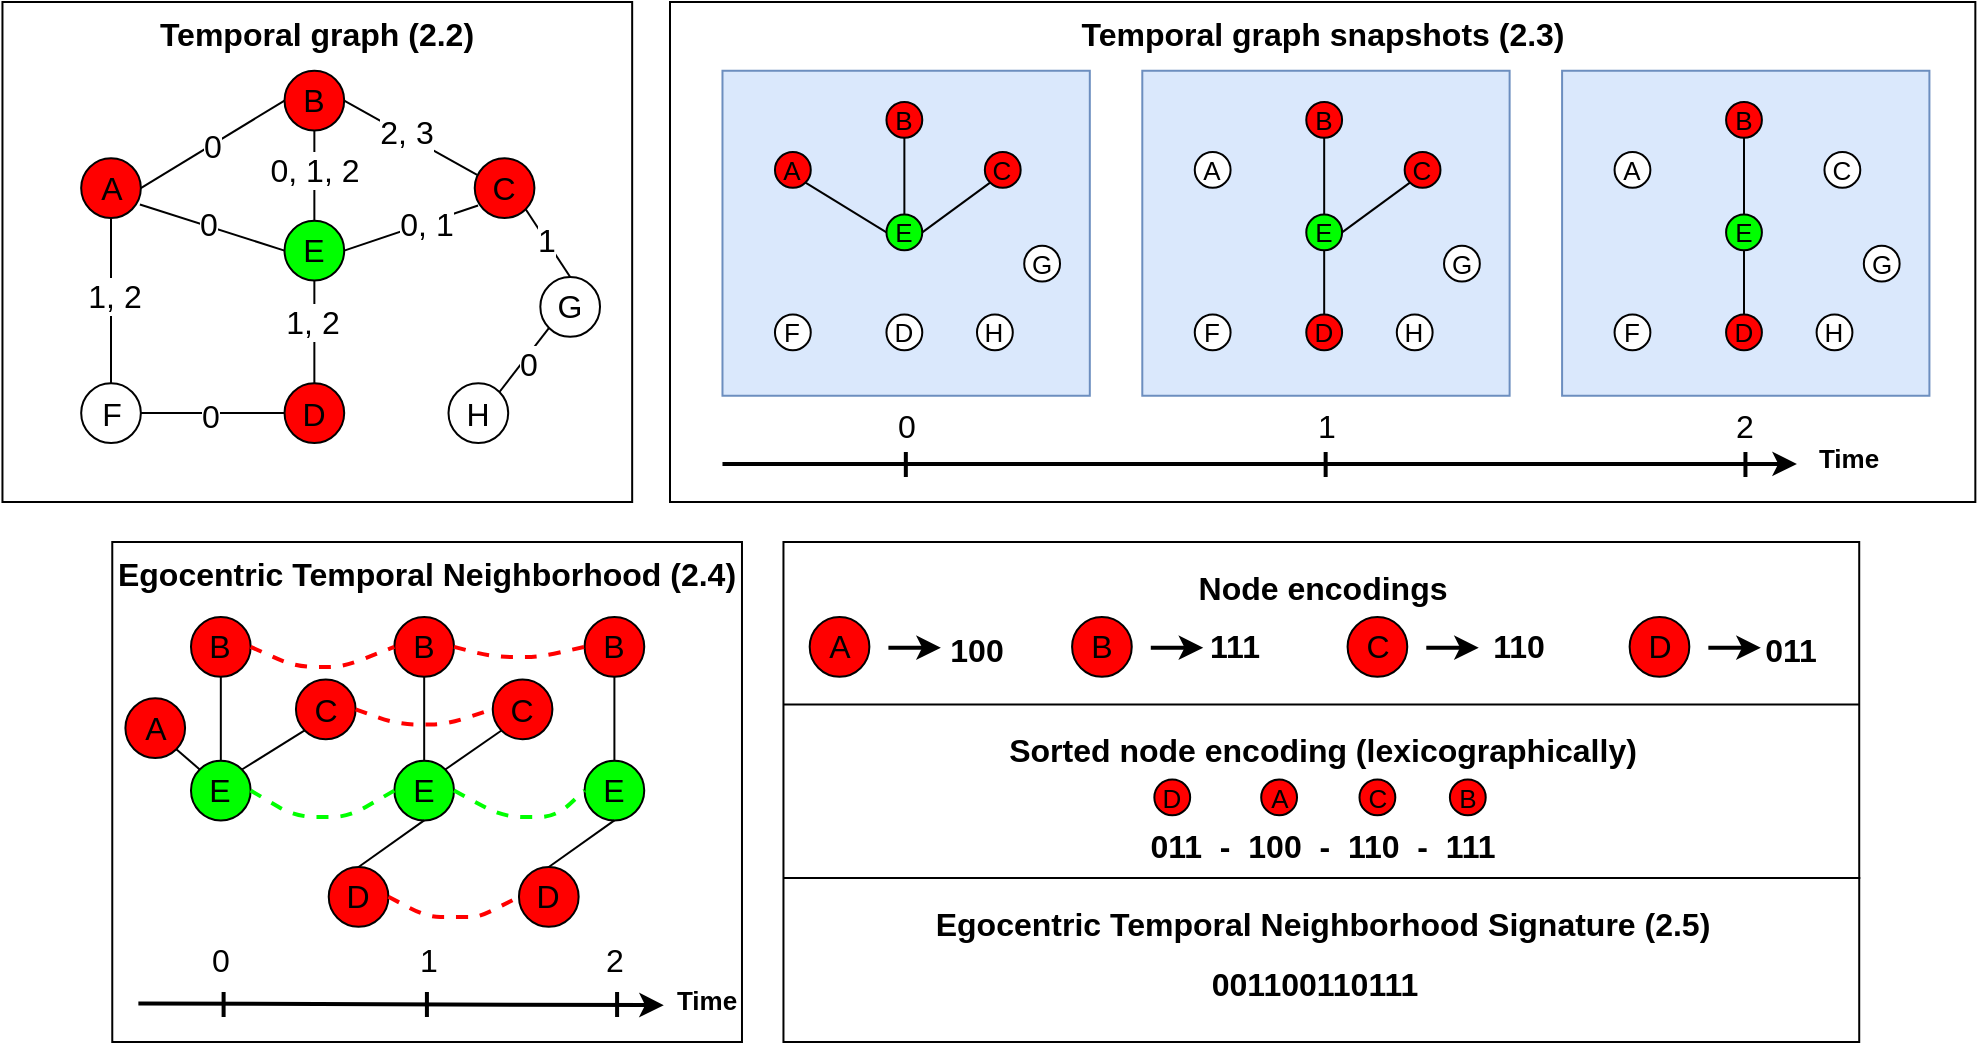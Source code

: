 <mxfile version="26.2.5">
  <diagram name="Seite-1" id="oEGDo0tmPSHdqjAtFq5t">
    <mxGraphModel dx="2253" dy="772" grid="1" gridSize="10" guides="1" tooltips="1" connect="1" arrows="1" fold="1" page="1" pageScale="1" pageWidth="827" pageHeight="1169" math="0" shadow="0">
      <root>
        <mxCell id="0" />
        <mxCell id="1" parent="0" />
        <mxCell id="JNNgizCDDAsmNPhYfwY6-1" value="&lt;font style=&quot;font-size: 16px;&quot;&gt;Temporal graph (2.2)&lt;/font&gt;" style="rounded=0;whiteSpace=wrap;html=1;fontStyle=1;align=center;verticalAlign=top;fontSize=13;" vertex="1" parent="1">
          <mxGeometry x="-803.77" y="20" width="314.855" height="250" as="geometry" />
        </mxCell>
        <mxCell id="JNNgizCDDAsmNPhYfwY6-3" value="&lt;font style=&quot;font-size: 16px;&quot;&gt;A&lt;/font&gt;" style="ellipse;whiteSpace=wrap;html=1;aspect=fixed;fillColor=#FF0000;fontSize=13;" vertex="1" parent="1">
          <mxGeometry x="-764.413" y="98.125" width="29.843" height="29.843" as="geometry" />
        </mxCell>
        <mxCell id="JNNgizCDDAsmNPhYfwY6-11" value="&lt;font style=&quot;font-size: 16px;&quot;&gt;B&lt;/font&gt;" style="ellipse;whiteSpace=wrap;html=1;aspect=fixed;fillColor=light-dark(#ff0000, #ededed);fontSize=13;" vertex="1" parent="1">
          <mxGeometry x="-662.741" y="54.375" width="29.843" height="29.843" as="geometry" />
        </mxCell>
        <mxCell id="JNNgizCDDAsmNPhYfwY6-12" value="&lt;font style=&quot;font-size: 16px;&quot;&gt;C&lt;/font&gt;" style="ellipse;whiteSpace=wrap;html=1;aspect=fixed;fillColor=light-dark(#ff0000, #ededed);fontSize=13;" vertex="1" parent="1">
          <mxGeometry x="-567.629" y="98.125" width="29.843" height="29.843" as="geometry" />
        </mxCell>
        <mxCell id="JNNgizCDDAsmNPhYfwY6-13" value="&lt;font style=&quot;font-size: 16px;&quot;&gt;E&lt;/font&gt;" style="ellipse;whiteSpace=wrap;html=1;aspect=fixed;fillColor=light-dark(#00ff00, #ededed);strokeColor=#000000;gradientColor=none;fontSize=13;" vertex="1" parent="1">
          <mxGeometry x="-662.741" y="129.375" width="29.843" height="29.843" as="geometry" />
        </mxCell>
        <mxCell id="JNNgizCDDAsmNPhYfwY6-14" value="&lt;font style=&quot;font-size: 16px;&quot;&gt;D&lt;/font&gt;" style="ellipse;whiteSpace=wrap;html=1;aspect=fixed;fillColor=light-dark(#ff0000, #ededed);fontSize=13;" vertex="1" parent="1">
          <mxGeometry x="-662.741" y="210.625" width="29.843" height="29.843" as="geometry" />
        </mxCell>
        <mxCell id="JNNgizCDDAsmNPhYfwY6-16" value="&lt;font style=&quot;font-size: 16px;&quot;&gt;F&lt;/font&gt;" style="ellipse;whiteSpace=wrap;html=1;aspect=fixed;fontSize=13;" vertex="1" parent="1">
          <mxGeometry x="-764.413" y="210.625" width="29.843" height="29.843" as="geometry" />
        </mxCell>
        <mxCell id="JNNgizCDDAsmNPhYfwY6-17" value="&lt;font style=&quot;font-size: 16px;&quot;&gt;H&lt;/font&gt;" style="ellipse;whiteSpace=wrap;html=1;aspect=fixed;fontSize=13;" vertex="1" parent="1">
          <mxGeometry x="-580.747" y="210.625" width="29.843" height="29.843" as="geometry" />
        </mxCell>
        <mxCell id="JNNgizCDDAsmNPhYfwY6-18" value="&lt;font style=&quot;font-size: 16px;&quot;&gt;G&lt;/font&gt;" style="ellipse;whiteSpace=wrap;html=1;aspect=fixed;fontSize=13;" vertex="1" parent="1">
          <mxGeometry x="-534.831" y="157.5" width="29.843" height="29.843" as="geometry" />
        </mxCell>
        <mxCell id="JNNgizCDDAsmNPhYfwY6-19" value="" style="endArrow=none;html=1;rounded=0;entryX=0.5;entryY=1;entryDx=0;entryDy=0;fontSize=13;" edge="1" parent="1" source="JNNgizCDDAsmNPhYfwY6-13" target="JNNgizCDDAsmNPhYfwY6-11">
          <mxGeometry width="50" height="50" relative="1" as="geometry">
            <mxPoint x="-279.011" y="657.5" as="sourcePoint" />
            <mxPoint x="-213.416" y="595" as="targetPoint" />
          </mxGeometry>
        </mxCell>
        <mxCell id="JNNgizCDDAsmNPhYfwY6-33" value="&lt;font style=&quot;font-size: 16px;&quot;&gt;0, 1, 2&lt;/font&gt;" style="edgeLabel;html=1;align=center;verticalAlign=middle;resizable=0;points=[];fontSize=13;" vertex="1" connectable="0" parent="JNNgizCDDAsmNPhYfwY6-19">
          <mxGeometry x="0.139" relative="1" as="geometry">
            <mxPoint as="offset" />
          </mxGeometry>
        </mxCell>
        <mxCell id="JNNgizCDDAsmNPhYfwY6-21" value="" style="endArrow=none;html=1;rounded=0;entryX=1;entryY=0.5;entryDx=0;entryDy=0;exitX=0;exitY=0.5;exitDx=0;exitDy=0;fontSize=13;" edge="1" parent="1" source="JNNgizCDDAsmNPhYfwY6-11" target="JNNgizCDDAsmNPhYfwY6-3">
          <mxGeometry width="50" height="50" relative="1" as="geometry">
            <mxPoint x="-606.985" y="307.5" as="sourcePoint" />
            <mxPoint x="-541.391" y="245" as="targetPoint" />
          </mxGeometry>
        </mxCell>
        <mxCell id="JNNgizCDDAsmNPhYfwY6-31" value="&lt;font style=&quot;font-size: 16px;&quot;&gt;0&lt;/font&gt;" style="edgeLabel;html=1;align=center;verticalAlign=middle;resizable=0;points=[];fontSize=13;" vertex="1" connectable="0" parent="JNNgizCDDAsmNPhYfwY6-21">
          <mxGeometry x="0.012" relative="1" as="geometry">
            <mxPoint as="offset" />
          </mxGeometry>
        </mxCell>
        <mxCell id="JNNgizCDDAsmNPhYfwY6-22" value="" style="endArrow=none;html=1;rounded=0;entryX=0.5;entryY=0;entryDx=0;entryDy=0;exitX=0.5;exitY=1;exitDx=0;exitDy=0;fontSize=13;" edge="1" parent="1" source="JNNgizCDDAsmNPhYfwY6-13" target="JNNgizCDDAsmNPhYfwY6-14">
          <mxGeometry width="50" height="50" relative="1" as="geometry">
            <mxPoint x="-620.104" y="155" as="sourcePoint" />
            <mxPoint x="-620.104" y="145" as="targetPoint" />
          </mxGeometry>
        </mxCell>
        <mxCell id="JNNgizCDDAsmNPhYfwY6-39" value="&lt;font style=&quot;font-size: 16px;&quot;&gt;1, 2&lt;/font&gt;" style="edgeLabel;html=1;align=center;verticalAlign=middle;resizable=0;points=[];fontSize=13;" vertex="1" connectable="0" parent="JNNgizCDDAsmNPhYfwY6-22">
          <mxGeometry x="-0.207" y="-1" relative="1" as="geometry">
            <mxPoint as="offset" />
          </mxGeometry>
        </mxCell>
        <mxCell id="JNNgizCDDAsmNPhYfwY6-23" value="" style="endArrow=none;html=1;rounded=0;exitX=0.5;exitY=0;exitDx=0;exitDy=0;entryX=0.5;entryY=1;entryDx=0;entryDy=0;fontSize=13;" edge="1" parent="1" source="JNNgizCDDAsmNPhYfwY6-16" target="JNNgizCDDAsmNPhYfwY6-3">
          <mxGeometry width="50" height="50" relative="1" as="geometry">
            <mxPoint x="-748.277" y="167.5" as="sourcePoint" />
            <mxPoint x="-751.294" y="132.5" as="targetPoint" />
          </mxGeometry>
        </mxCell>
        <mxCell id="JNNgizCDDAsmNPhYfwY6-37" value="&lt;font style=&quot;font-size: 16px;&quot;&gt;1, 2&lt;/font&gt;" style="edgeLabel;html=1;align=center;verticalAlign=middle;resizable=0;points=[];fontSize=13;" vertex="1" connectable="0" parent="JNNgizCDDAsmNPhYfwY6-23">
          <mxGeometry x="0.054" y="-1" relative="1" as="geometry">
            <mxPoint as="offset" />
          </mxGeometry>
        </mxCell>
        <mxCell id="JNNgizCDDAsmNPhYfwY6-24" value="" style="endArrow=none;html=1;rounded=0;entryX=0;entryY=0.5;entryDx=0;entryDy=0;exitX=1;exitY=0.5;exitDx=0;exitDy=0;fontSize=13;" edge="1" parent="1" source="JNNgizCDDAsmNPhYfwY6-16" target="JNNgizCDDAsmNPhYfwY6-14">
          <mxGeometry width="50" height="50" relative="1" as="geometry">
            <mxPoint x="-698.818" y="217.5" as="sourcePoint" />
            <mxPoint x="-698.818" y="176.25" as="targetPoint" />
          </mxGeometry>
        </mxCell>
        <mxCell id="JNNgizCDDAsmNPhYfwY6-35" value="&lt;font style=&quot;font-size: 16px;&quot;&gt;0&lt;/font&gt;" style="edgeLabel;html=1;align=center;verticalAlign=middle;resizable=0;points=[];fontSize=13;" vertex="1" connectable="0" parent="JNNgizCDDAsmNPhYfwY6-24">
          <mxGeometry x="-0.04" y="-1" relative="1" as="geometry">
            <mxPoint as="offset" />
          </mxGeometry>
        </mxCell>
        <mxCell id="JNNgizCDDAsmNPhYfwY6-25" value="" style="endArrow=none;html=1;rounded=0;entryX=0.984;entryY=0.776;entryDx=0;entryDy=0;entryPerimeter=0;exitX=0;exitY=0.5;exitDx=0;exitDy=0;fontSize=13;" edge="1" parent="1" source="JNNgizCDDAsmNPhYfwY6-13" target="JNNgizCDDAsmNPhYfwY6-3">
          <mxGeometry width="50" height="50" relative="1" as="geometry">
            <mxPoint x="-711.937" y="176.25" as="sourcePoint" />
            <mxPoint x="-711.937" y="135" as="targetPoint" />
          </mxGeometry>
        </mxCell>
        <mxCell id="JNNgizCDDAsmNPhYfwY6-32" value="&lt;font style=&quot;font-size: 16px;&quot;&gt;0&lt;/font&gt;" style="edgeLabel;html=1;align=center;verticalAlign=middle;resizable=0;points=[];fontSize=13;" vertex="1" connectable="0" parent="JNNgizCDDAsmNPhYfwY6-25">
          <mxGeometry x="0.073" y="-1" relative="1" as="geometry">
            <mxPoint as="offset" />
          </mxGeometry>
        </mxCell>
        <mxCell id="JNNgizCDDAsmNPhYfwY6-26" value="" style="endArrow=none;html=1;rounded=0;entryX=1;entryY=0.5;entryDx=0;entryDy=0;exitX=0.04;exitY=0.28;exitDx=0;exitDy=0;exitPerimeter=0;fontSize=13;" edge="1" parent="1" source="JNNgizCDDAsmNPhYfwY6-12" target="JNNgizCDDAsmNPhYfwY6-11">
          <mxGeometry width="50" height="50" relative="1" as="geometry">
            <mxPoint x="-606.985" y="126.25" as="sourcePoint" />
            <mxPoint x="-606.985" y="85" as="targetPoint" />
          </mxGeometry>
        </mxCell>
        <mxCell id="JNNgizCDDAsmNPhYfwY6-38" value="&lt;font style=&quot;font-size: 16px;&quot;&gt;2, 3&lt;/font&gt;" style="edgeLabel;html=1;align=center;verticalAlign=middle;resizable=0;points=[];fontSize=13;" vertex="1" connectable="0" parent="JNNgizCDDAsmNPhYfwY6-26">
          <mxGeometry x="0.1" y="-1" relative="1" as="geometry">
            <mxPoint as="offset" />
          </mxGeometry>
        </mxCell>
        <mxCell id="JNNgizCDDAsmNPhYfwY6-27" value="" style="endArrow=none;html=1;rounded=0;entryX=0.056;entryY=0.792;entryDx=0;entryDy=0;entryPerimeter=0;exitX=1;exitY=0.5;exitDx=0;exitDy=0;fontSize=13;" edge="1" parent="1" source="JNNgizCDDAsmNPhYfwY6-13" target="JNNgizCDDAsmNPhYfwY6-12">
          <mxGeometry width="50" height="50" relative="1" as="geometry">
            <mxPoint x="-554.51" y="217.5" as="sourcePoint" />
            <mxPoint x="-554.51" y="176.25" as="targetPoint" />
          </mxGeometry>
        </mxCell>
        <mxCell id="JNNgizCDDAsmNPhYfwY6-34" value="&lt;div&gt;&lt;font style=&quot;font-size: 16px;&quot;&gt;0, 1&lt;/font&gt;&lt;/div&gt;" style="edgeLabel;html=1;align=center;verticalAlign=middle;resizable=0;points=[];fontSize=13;" vertex="1" connectable="0" parent="JNNgizCDDAsmNPhYfwY6-27">
          <mxGeometry x="0.22" relative="1" as="geometry">
            <mxPoint as="offset" />
          </mxGeometry>
        </mxCell>
        <mxCell id="JNNgizCDDAsmNPhYfwY6-28" value="" style="endArrow=none;html=1;rounded=0;exitX=0.5;exitY=0;exitDx=0;exitDy=0;entryX=1;entryY=1;entryDx=0;entryDy=0;fontSize=13;" edge="1" parent="1" source="JNNgizCDDAsmNPhYfwY6-18" target="JNNgizCDDAsmNPhYfwY6-12">
          <mxGeometry width="50" height="50" relative="1" as="geometry">
            <mxPoint x="-551.492" y="170.625" as="sourcePoint" />
            <mxPoint x="-534.831" y="121.25" as="targetPoint" />
          </mxGeometry>
        </mxCell>
        <mxCell id="JNNgizCDDAsmNPhYfwY6-40" value="&lt;font style=&quot;font-size: 16px;&quot;&gt;1&lt;/font&gt;" style="edgeLabel;html=1;align=center;verticalAlign=middle;resizable=0;points=[];fontSize=13;" vertex="1" connectable="0" parent="JNNgizCDDAsmNPhYfwY6-28">
          <mxGeometry x="0.121" relative="1" as="geometry">
            <mxPoint as="offset" />
          </mxGeometry>
        </mxCell>
        <mxCell id="JNNgizCDDAsmNPhYfwY6-30" value="" style="endArrow=none;html=1;rounded=0;entryX=0;entryY=1;entryDx=0;entryDy=0;exitX=1;exitY=0;exitDx=0;exitDy=0;fontSize=13;" edge="1" parent="1" source="JNNgizCDDAsmNPhYfwY6-17" target="JNNgizCDDAsmNPhYfwY6-18">
          <mxGeometry width="50" height="50" relative="1" as="geometry">
            <mxPoint x="-528.272" y="242.5" as="sourcePoint" />
            <mxPoint x="-528.272" y="201.25" as="targetPoint" />
          </mxGeometry>
        </mxCell>
        <mxCell id="JNNgizCDDAsmNPhYfwY6-36" value="&lt;font style=&quot;font-size: 16px;&quot;&gt;0&lt;/font&gt;" style="edgeLabel;html=1;align=center;verticalAlign=middle;resizable=0;points=[];fontSize=13;" vertex="1" connectable="0" parent="JNNgizCDDAsmNPhYfwY6-30">
          <mxGeometry x="-0.029" y="-2" relative="1" as="geometry">
            <mxPoint as="offset" />
          </mxGeometry>
        </mxCell>
        <mxCell id="JNNgizCDDAsmNPhYfwY6-130" value="&lt;font style=&quot;font-size: 16px;&quot;&gt;&lt;b&gt;Temporal graph snapshots (2.3)&lt;/b&gt;&lt;/font&gt;" style="rounded=0;whiteSpace=wrap;html=1;verticalAlign=top;fontSize=13;" vertex="1" parent="1">
          <mxGeometry x="-469.999" y="20" width="652.669" height="250" as="geometry" />
        </mxCell>
        <mxCell id="JNNgizCDDAsmNPhYfwY6-43" value="" style="rounded=0;whiteSpace=wrap;html=1;fontStyle=1;align=center;verticalAlign=top;fillColor=#dae8fc;strokeColor=#6c8ebf;fontSize=13;" vertex="1" parent="1">
          <mxGeometry x="-443.761" y="54.375" width="183.666" height="162.5" as="geometry" />
        </mxCell>
        <mxCell id="JNNgizCDDAsmNPhYfwY6-45" value="B" style="ellipse;whiteSpace=wrap;html=1;aspect=fixed;fillColor=light-dark(#ff0000, #ededed);fontSize=13;" vertex="1" parent="1">
          <mxGeometry x="-361.767" y="70" width="17.906" height="17.906" as="geometry" />
        </mxCell>
        <mxCell id="JNNgizCDDAsmNPhYfwY6-44" value="A" style="ellipse;whiteSpace=wrap;html=1;aspect=fixed;fillColor=#FF0000;fontSize=13;" vertex="1" parent="1">
          <mxGeometry x="-417.523" y="95.0" width="17.906" height="17.906" as="geometry" />
        </mxCell>
        <mxCell id="JNNgizCDDAsmNPhYfwY6-46" value="C" style="ellipse;whiteSpace=wrap;html=1;aspect=fixed;fillColor=light-dark(#ff0000, #ededed);fontSize=13;" vertex="1" parent="1">
          <mxGeometry x="-312.571" y="95.0" width="17.906" height="17.906" as="geometry" />
        </mxCell>
        <mxCell id="JNNgizCDDAsmNPhYfwY6-49" value="F" style="ellipse;whiteSpace=wrap;html=1;aspect=fixed;fontSize=13;" vertex="1" parent="1">
          <mxGeometry x="-417.523" y="176.25" width="17.906" height="17.906" as="geometry" />
        </mxCell>
        <mxCell id="JNNgizCDDAsmNPhYfwY6-133" value="&lt;div&gt;E&lt;/div&gt;" style="ellipse;whiteSpace=wrap;html=1;aspect=fixed;fillColor=light-dark(#00ff00, #ededed);fontSize=13;" vertex="1" parent="1">
          <mxGeometry x="-361.767" y="126.25" width="17.906" height="17.906" as="geometry" />
        </mxCell>
        <mxCell id="JNNgizCDDAsmNPhYfwY6-48" value="D" style="ellipse;whiteSpace=wrap;html=1;aspect=fixed;fillColor=light-dark(#ffffff, #ededed);fontSize=13;" vertex="1" parent="1">
          <mxGeometry x="-361.767" y="176.25" width="17.906" height="17.906" as="geometry" />
        </mxCell>
        <mxCell id="JNNgizCDDAsmNPhYfwY6-50" value="G" style="ellipse;whiteSpace=wrap;html=1;aspect=fixed;fontSize=13;" vertex="1" parent="1">
          <mxGeometry x="-292.893" y="141.875" width="17.906" height="17.906" as="geometry" />
        </mxCell>
        <mxCell id="JNNgizCDDAsmNPhYfwY6-51" value="H" style="ellipse;whiteSpace=wrap;html=1;aspect=fixed;fontSize=13;" vertex="1" parent="1">
          <mxGeometry x="-316.507" y="176.25" width="17.906" height="17.906" as="geometry" />
        </mxCell>
        <mxCell id="JNNgizCDDAsmNPhYfwY6-139" value="" style="endArrow=none;html=1;rounded=0;entryX=0.5;entryY=1;entryDx=0;entryDy=0;exitX=0.5;exitY=0;exitDx=0;exitDy=0;fontSize=13;" edge="1" parent="1" source="JNNgizCDDAsmNPhYfwY6-133" target="JNNgizCDDAsmNPhYfwY6-45">
          <mxGeometry width="50" height="50" relative="1" as="geometry">
            <mxPoint x="-496.237" y="154.375" as="sourcePoint" />
            <mxPoint x="-430.642" y="91.875" as="targetPoint" />
          </mxGeometry>
        </mxCell>
        <mxCell id="JNNgizCDDAsmNPhYfwY6-141" value="" style="endArrow=none;html=1;rounded=0;entryX=1;entryY=1;entryDx=0;entryDy=0;exitX=0;exitY=0.5;exitDx=0;exitDy=0;fontSize=13;" edge="1" parent="1" source="JNNgizCDDAsmNPhYfwY6-133" target="JNNgizCDDAsmNPhYfwY6-44">
          <mxGeometry width="50" height="50" relative="1" as="geometry">
            <mxPoint x="-496.237" y="154.375" as="sourcePoint" />
            <mxPoint x="-430.642" y="91.875" as="targetPoint" />
          </mxGeometry>
        </mxCell>
        <mxCell id="JNNgizCDDAsmNPhYfwY6-144" value="" style="endArrow=none;html=1;rounded=0;entryX=0;entryY=1;entryDx=0;entryDy=0;exitX=1;exitY=0.5;exitDx=0;exitDy=0;fontSize=13;" edge="1" parent="1" source="JNNgizCDDAsmNPhYfwY6-133" target="JNNgizCDDAsmNPhYfwY6-46">
          <mxGeometry width="50" height="50" relative="1" as="geometry">
            <mxPoint x="-404.404" y="166.875" as="sourcePoint" />
            <mxPoint x="-338.809" y="104.375" as="targetPoint" />
          </mxGeometry>
        </mxCell>
        <mxCell id="JNNgizCDDAsmNPhYfwY6-187" value="" style="rounded=0;whiteSpace=wrap;html=1;fontStyle=1;align=center;verticalAlign=top;fillColor=#dae8fc;strokeColor=#6c8ebf;fontSize=13;" vertex="1" parent="1">
          <mxGeometry x="-233.857" y="54.375" width="183.666" height="162.5" as="geometry" />
        </mxCell>
        <mxCell id="JNNgizCDDAsmNPhYfwY6-188" value="B" style="ellipse;whiteSpace=wrap;html=1;aspect=fixed;fillColor=light-dark(#ff0000, #ededed);fontSize=13;" vertex="1" parent="1">
          <mxGeometry x="-151.864" y="70" width="17.906" height="17.906" as="geometry" />
        </mxCell>
        <mxCell id="JNNgizCDDAsmNPhYfwY6-189" value="A" style="ellipse;whiteSpace=wrap;html=1;aspect=fixed;fillColor=#FFFFFF;fontSize=13;" vertex="1" parent="1">
          <mxGeometry x="-207.619" y="95.0" width="17.906" height="17.906" as="geometry" />
        </mxCell>
        <mxCell id="JNNgizCDDAsmNPhYfwY6-190" value="C" style="ellipse;whiteSpace=wrap;html=1;aspect=fixed;fillColor=light-dark(#ff0000, #ededed);fontSize=13;" vertex="1" parent="1">
          <mxGeometry x="-102.668" y="95.0" width="17.906" height="17.906" as="geometry" />
        </mxCell>
        <mxCell id="JNNgizCDDAsmNPhYfwY6-191" value="F" style="ellipse;whiteSpace=wrap;html=1;aspect=fixed;fontSize=13;" vertex="1" parent="1">
          <mxGeometry x="-207.619" y="176.25" width="17.906" height="17.906" as="geometry" />
        </mxCell>
        <mxCell id="JNNgizCDDAsmNPhYfwY6-192" value="&lt;div&gt;E&lt;/div&gt;" style="ellipse;whiteSpace=wrap;html=1;aspect=fixed;fillColor=light-dark(#00ff00, #ededed);fontSize=13;" vertex="1" parent="1">
          <mxGeometry x="-151.864" y="126.25" width="17.906" height="17.906" as="geometry" />
        </mxCell>
        <mxCell id="JNNgizCDDAsmNPhYfwY6-193" value="D" style="ellipse;whiteSpace=wrap;html=1;aspect=fixed;fillColor=light-dark(#ff0000, #ededed);fontSize=13;" vertex="1" parent="1">
          <mxGeometry x="-151.864" y="176.25" width="17.906" height="17.906" as="geometry" />
        </mxCell>
        <mxCell id="JNNgizCDDAsmNPhYfwY6-194" value="G" style="ellipse;whiteSpace=wrap;html=1;aspect=fixed;fontSize=13;" vertex="1" parent="1">
          <mxGeometry x="-82.989" y="141.875" width="17.906" height="17.906" as="geometry" />
        </mxCell>
        <mxCell id="JNNgizCDDAsmNPhYfwY6-195" value="H" style="ellipse;whiteSpace=wrap;html=1;aspect=fixed;fontSize=13;" vertex="1" parent="1">
          <mxGeometry x="-106.603" y="176.25" width="17.906" height="17.906" as="geometry" />
        </mxCell>
        <mxCell id="JNNgizCDDAsmNPhYfwY6-196" value="" style="endArrow=none;html=1;rounded=0;entryX=0.5;entryY=1;entryDx=0;entryDy=0;exitX=0.5;exitY=0;exitDx=0;exitDy=0;fontSize=13;" edge="1" parent="1" source="JNNgizCDDAsmNPhYfwY6-192" target="JNNgizCDDAsmNPhYfwY6-188">
          <mxGeometry width="50" height="50" relative="1" as="geometry">
            <mxPoint x="-286.333" y="154.375" as="sourcePoint" />
            <mxPoint x="-220.738" y="91.875" as="targetPoint" />
          </mxGeometry>
        </mxCell>
        <mxCell id="JNNgizCDDAsmNPhYfwY6-197" value="" style="endArrow=none;html=1;rounded=0;entryX=0.5;entryY=0;entryDx=0;entryDy=0;exitX=0.5;exitY=1;exitDx=0;exitDy=0;fontSize=13;" edge="1" parent="1" source="JNNgizCDDAsmNPhYfwY6-192" target="JNNgizCDDAsmNPhYfwY6-193">
          <mxGeometry width="50" height="50" relative="1" as="geometry">
            <mxPoint x="-286.333" y="154.375" as="sourcePoint" />
            <mxPoint x="-220.738" y="91.875" as="targetPoint" />
          </mxGeometry>
        </mxCell>
        <mxCell id="JNNgizCDDAsmNPhYfwY6-201" value="" style="endArrow=none;html=1;rounded=0;entryX=0;entryY=1;entryDx=0;entryDy=0;exitX=1;exitY=0.5;exitDx=0;exitDy=0;fontSize=13;" edge="1" parent="1" source="JNNgizCDDAsmNPhYfwY6-192" target="JNNgizCDDAsmNPhYfwY6-190">
          <mxGeometry width="50" height="50" relative="1" as="geometry">
            <mxPoint x="-194.5" y="166.875" as="sourcePoint" />
            <mxPoint x="-128.906" y="104.375" as="targetPoint" />
          </mxGeometry>
        </mxCell>
        <mxCell id="JNNgizCDDAsmNPhYfwY6-206" value="" style="rounded=0;whiteSpace=wrap;html=1;fontStyle=1;align=center;verticalAlign=top;fillColor=#dae8fc;strokeColor=#6c8ebf;fontSize=13;" vertex="1" parent="1">
          <mxGeometry x="-23.954" y="54.375" width="183.666" height="162.5" as="geometry" />
        </mxCell>
        <mxCell id="JNNgizCDDAsmNPhYfwY6-207" value="B" style="ellipse;whiteSpace=wrap;html=1;aspect=fixed;fillColor=light-dark(#ff0000, #ededed);fontSize=13;" vertex="1" parent="1">
          <mxGeometry x="58.04" y="70" width="17.906" height="17.906" as="geometry" />
        </mxCell>
        <mxCell id="JNNgizCDDAsmNPhYfwY6-208" value="A" style="ellipse;whiteSpace=wrap;html=1;aspect=fixed;fillColor=light-dark(#ffffff, #ff9090);fontSize=13;" vertex="1" parent="1">
          <mxGeometry x="2.284" y="95.0" width="17.906" height="17.906" as="geometry" />
        </mxCell>
        <mxCell id="JNNgizCDDAsmNPhYfwY6-209" value="C" style="ellipse;whiteSpace=wrap;html=1;aspect=fixed;fillColor=light-dark(#ffffff, #ededed);fontSize=13;" vertex="1" parent="1">
          <mxGeometry x="107.236" y="95.0" width="17.906" height="17.906" as="geometry" />
        </mxCell>
        <mxCell id="JNNgizCDDAsmNPhYfwY6-210" value="F" style="ellipse;whiteSpace=wrap;html=1;aspect=fixed;fontSize=13;" vertex="1" parent="1">
          <mxGeometry x="2.284" y="176.25" width="17.906" height="17.906" as="geometry" />
        </mxCell>
        <mxCell id="JNNgizCDDAsmNPhYfwY6-211" value="&lt;div&gt;E&lt;/div&gt;" style="ellipse;whiteSpace=wrap;html=1;aspect=fixed;fillColor=light-dark(#00ff00, #ededed);fontSize=13;" vertex="1" parent="1">
          <mxGeometry x="58.04" y="126.25" width="17.906" height="17.906" as="geometry" />
        </mxCell>
        <mxCell id="JNNgizCDDAsmNPhYfwY6-212" value="D" style="ellipse;whiteSpace=wrap;html=1;aspect=fixed;fillColor=light-dark(#ff0000, #ededed);fontSize=13;" vertex="1" parent="1">
          <mxGeometry x="58.04" y="176.25" width="17.906" height="17.906" as="geometry" />
        </mxCell>
        <mxCell id="JNNgizCDDAsmNPhYfwY6-213" value="G" style="ellipse;whiteSpace=wrap;html=1;aspect=fixed;fontSize=13;" vertex="1" parent="1">
          <mxGeometry x="126.914" y="141.875" width="17.906" height="17.906" as="geometry" />
        </mxCell>
        <mxCell id="JNNgizCDDAsmNPhYfwY6-214" value="H" style="ellipse;whiteSpace=wrap;html=1;aspect=fixed;fontSize=13;" vertex="1" parent="1">
          <mxGeometry x="103.3" y="176.25" width="17.906" height="17.906" as="geometry" />
        </mxCell>
        <mxCell id="JNNgizCDDAsmNPhYfwY6-215" value="" style="endArrow=none;html=1;rounded=0;entryX=0.5;entryY=1;entryDx=0;entryDy=0;exitX=0.5;exitY=0;exitDx=0;exitDy=0;fontSize=13;" edge="1" parent="1" source="JNNgizCDDAsmNPhYfwY6-211" target="JNNgizCDDAsmNPhYfwY6-207">
          <mxGeometry width="50" height="50" relative="1" as="geometry">
            <mxPoint x="-76.43" y="154.375" as="sourcePoint" />
            <mxPoint x="-10.835" y="91.875" as="targetPoint" />
          </mxGeometry>
        </mxCell>
        <mxCell id="JNNgizCDDAsmNPhYfwY6-216" value="" style="endArrow=none;html=1;rounded=0;entryX=0.5;entryY=0;entryDx=0;entryDy=0;exitX=0.5;exitY=1;exitDx=0;exitDy=0;fontSize=13;" edge="1" parent="1" source="JNNgizCDDAsmNPhYfwY6-211" target="JNNgizCDDAsmNPhYfwY6-212">
          <mxGeometry width="50" height="50" relative="1" as="geometry">
            <mxPoint x="-76.43" y="154.375" as="sourcePoint" />
            <mxPoint x="-10.835" y="91.875" as="targetPoint" />
          </mxGeometry>
        </mxCell>
        <mxCell id="JNNgizCDDAsmNPhYfwY6-225" value="" style="endArrow=classic;html=1;rounded=0;fontColor=light-dark(#808080,#EDEDED);entryX=-0.01;entryY=0.433;entryDx=0;entryDy=0;entryPerimeter=0;strokeWidth=2;fontSize=13;" edge="1" parent="1">
          <mxGeometry width="50" height="50" relative="1" as="geometry">
            <mxPoint x="-443.761" y="250.963" as="sourcePoint" />
            <mxPoint x="93.461" y="250.95" as="targetPoint" />
          </mxGeometry>
        </mxCell>
        <mxCell id="JNNgizCDDAsmNPhYfwY6-227" value="&lt;b&gt;Time&lt;/b&gt;" style="text;html=1;align=center;verticalAlign=middle;resizable=0;points=[];autosize=1;strokeColor=none;fillColor=none;fontSize=13;" vertex="1" parent="1">
          <mxGeometry x="94.117" y="232.5" width="50" height="30" as="geometry" />
        </mxCell>
        <mxCell id="JNNgizCDDAsmNPhYfwY6-229" value="&lt;font style=&quot;font-size: 16px;&quot;&gt;Egocentric Temporal Neighborhood (2.4)&lt;/font&gt;" style="rounded=0;whiteSpace=wrap;html=1;fontStyle=1;align=center;verticalAlign=top;fontSize=13;" vertex="1" parent="1">
          <mxGeometry x="-748.863" y="290.0" width="314.855" height="250" as="geometry" />
        </mxCell>
        <mxCell id="JNNgizCDDAsmNPhYfwY6-230" value="E" style="ellipse;whiteSpace=wrap;html=1;aspect=fixed;fillColor=light-dark(#00ff00, #ededed);strokeColor=#000000;gradientColor=none;fontSize=16;" vertex="1" parent="1">
          <mxGeometry x="-709.506" y="399.375" width="29.843" height="29.843" as="geometry" />
        </mxCell>
        <mxCell id="JNNgizCDDAsmNPhYfwY6-231" value="E" style="ellipse;whiteSpace=wrap;html=1;aspect=fixed;fillColor=light-dark(#00ff00, #ededed);strokeColor=#000000;gradientColor=none;fontSize=16;" vertex="1" parent="1">
          <mxGeometry x="-607.834" y="399.375" width="29.843" height="29.843" as="geometry" />
        </mxCell>
        <mxCell id="JNNgizCDDAsmNPhYfwY6-232" value="E" style="ellipse;whiteSpace=wrap;html=1;aspect=fixed;fillColor=light-dark(#00ff00, #ededed);strokeColor=#000000;gradientColor=none;fontSize=16;" vertex="1" parent="1">
          <mxGeometry x="-512.722" y="399.375" width="29.843" height="29.843" as="geometry" />
        </mxCell>
        <mxCell id="JNNgizCDDAsmNPhYfwY6-233" value="" style="endArrow=classic;html=1;rounded=0;entryX=0.024;entryY=0.509;entryDx=0;entryDy=0;entryPerimeter=0;strokeWidth=2;fontSize=13;" edge="1" parent="1">
          <mxGeometry width="50" height="50" relative="1" as="geometry">
            <mxPoint x="-735.81" y="520.725" as="sourcePoint" />
            <mxPoint x="-473.102" y="521.588" as="targetPoint" />
          </mxGeometry>
        </mxCell>
        <mxCell id="JNNgizCDDAsmNPhYfwY6-238" value="" style="endArrow=none;dashed=1;html=1;rounded=1;exitX=1;exitY=0.5;exitDx=0;exitDy=0;entryX=0;entryY=0.5;entryDx=0;entryDy=0;fontColor=light-dark(#00FF00,#EDEDED);fillColor=#d5e8d4;strokeColor=#00FF00;strokeWidth=2;curved=0;targetPerimeterSpacing=0;jumpStyle=none;shadow=0;flowAnimation=0;fontSize=13;" edge="1" parent="1" source="JNNgizCDDAsmNPhYfwY6-230" target="JNNgizCDDAsmNPhYfwY6-231">
          <mxGeometry width="50" height="50" relative="1" as="geometry">
            <mxPoint x="-578.317" y="240" as="sourcePoint" />
            <mxPoint x="-512.722" y="177.5" as="targetPoint" />
            <Array as="points">
              <mxPoint x="-657.03" y="427.5" />
              <mxPoint x="-630.793" y="427.5" />
            </Array>
          </mxGeometry>
        </mxCell>
        <mxCell id="JNNgizCDDAsmNPhYfwY6-243" value="" style="endArrow=none;dashed=1;html=1;rounded=1;exitX=1;exitY=0.5;exitDx=0;exitDy=0;entryX=0;entryY=0.5;entryDx=0;entryDy=0;fontColor=light-dark(#00FF00,#EDEDED);fillColor=#d5e8d4;strokeColor=#00FF00;strokeWidth=2;curved=0;fontSize=13;" edge="1" parent="1" source="JNNgizCDDAsmNPhYfwY6-231" target="JNNgizCDDAsmNPhYfwY6-232">
          <mxGeometry width="50" height="50" relative="1" as="geometry">
            <mxPoint x="-575.037" y="418.125" as="sourcePoint" />
            <mxPoint x="-505.506" y="418.125" as="targetPoint" />
            <Array as="points">
              <mxPoint x="-553.391" y="427.5" />
              <mxPoint x="-527.153" y="427.5" />
            </Array>
          </mxGeometry>
        </mxCell>
        <mxCell id="JNNgizCDDAsmNPhYfwY6-244" value="B" style="ellipse;whiteSpace=wrap;html=1;aspect=fixed;fillColor=light-dark(#ff0000, #ededed);fontSize=16;" vertex="1" parent="1">
          <mxGeometry x="-709.506" y="327.5" width="29.843" height="29.843" as="geometry" />
        </mxCell>
        <mxCell id="JNNgizCDDAsmNPhYfwY6-245" value="B" style="ellipse;whiteSpace=wrap;html=1;aspect=fixed;fillColor=light-dark(#ff0000, #ededed);fontSize=16;" vertex="1" parent="1">
          <mxGeometry x="-512.722" y="327.5" width="29.843" height="29.843" as="geometry" />
        </mxCell>
        <mxCell id="JNNgizCDDAsmNPhYfwY6-246" value="D" style="ellipse;whiteSpace=wrap;html=1;aspect=fixed;fillColor=light-dark(#ff0000, #ededed);fontSize=16;" vertex="1" parent="1">
          <mxGeometry x="-640.632" y="452.5" width="29.843" height="29.843" as="geometry" />
        </mxCell>
        <mxCell id="JNNgizCDDAsmNPhYfwY6-248" value="D" style="ellipse;whiteSpace=wrap;html=1;aspect=fixed;fillColor=light-dark(#ff0000, #ededed);fontSize=16;" vertex="1" parent="1">
          <mxGeometry x="-545.519" y="452.5" width="29.843" height="29.843" as="geometry" />
        </mxCell>
        <mxCell id="JNNgizCDDAsmNPhYfwY6-249" value="C" style="ellipse;whiteSpace=wrap;html=1;aspect=fixed;fillColor=light-dark(#ff0000, #ededed);fontSize=16;" vertex="1" parent="1">
          <mxGeometry x="-657.03" y="358.75" width="29.843" height="29.843" as="geometry" />
        </mxCell>
        <mxCell id="JNNgizCDDAsmNPhYfwY6-250" value="C" style="ellipse;whiteSpace=wrap;html=1;aspect=fixed;fillColor=light-dark(#ff0000, #ededed);fontSize=16;" vertex="1" parent="1">
          <mxGeometry x="-558.638" y="358.75" width="29.843" height="29.843" as="geometry" />
        </mxCell>
        <mxCell id="JNNgizCDDAsmNPhYfwY6-251" value="A" style="ellipse;whiteSpace=wrap;html=1;aspect=fixed;fillColor=#FF0000;fontSize=16;" vertex="1" parent="1">
          <mxGeometry x="-742.304" y="368.125" width="29.843" height="29.843" as="geometry" />
        </mxCell>
        <mxCell id="JNNgizCDDAsmNPhYfwY6-252" value="" style="endArrow=none;html=1;rounded=0;entryX=0.5;entryY=1;entryDx=0;entryDy=0;exitX=0.5;exitY=0;exitDx=0;exitDy=0;fontSize=13;" edge="1" parent="1" source="JNNgizCDDAsmNPhYfwY6-230" target="JNNgizCDDAsmNPhYfwY6-244">
          <mxGeometry width="50" height="50" relative="1" as="geometry">
            <mxPoint x="-696.387" y="477.5" as="sourcePoint" />
            <mxPoint x="-630.793" y="415" as="targetPoint" />
          </mxGeometry>
        </mxCell>
        <mxCell id="JNNgizCDDAsmNPhYfwY6-253" value="" style="endArrow=none;html=1;rounded=0;entryX=0;entryY=1;entryDx=0;entryDy=0;exitX=1;exitY=0;exitDx=0;exitDy=0;fontSize=13;" edge="1" parent="1" source="JNNgizCDDAsmNPhYfwY6-230" target="JNNgizCDDAsmNPhYfwY6-249">
          <mxGeometry width="50" height="50" relative="1" as="geometry">
            <mxPoint x="-679.333" y="412.5" as="sourcePoint" />
            <mxPoint x="-679.333" y="371.25" as="targetPoint" />
          </mxGeometry>
        </mxCell>
        <mxCell id="JNNgizCDDAsmNPhYfwY6-254" value="" style="endArrow=none;html=1;rounded=0;entryX=1;entryY=1;entryDx=0;entryDy=0;exitX=0;exitY=0;exitDx=0;exitDy=0;fontSize=13;" edge="1" parent="1" source="JNNgizCDDAsmNPhYfwY6-230" target="JNNgizCDDAsmNPhYfwY6-251">
          <mxGeometry width="50" height="50" relative="1" as="geometry">
            <mxPoint x="-666.214" y="425" as="sourcePoint" />
            <mxPoint x="-666.214" y="383.75" as="targetPoint" />
          </mxGeometry>
        </mxCell>
        <mxCell id="JNNgizCDDAsmNPhYfwY6-255" value="" style="endArrow=none;html=1;rounded=0;entryX=0.5;entryY=1;entryDx=0;entryDy=0;exitX=0.5;exitY=0;exitDx=0;exitDy=0;fontSize=13;" edge="1" parent="1" source="JNNgizCDDAsmNPhYfwY6-246" target="JNNgizCDDAsmNPhYfwY6-231">
          <mxGeometry width="50" height="50" relative="1" as="geometry">
            <mxPoint x="-653.095" y="437.5" as="sourcePoint" />
            <mxPoint x="-653.095" y="396.25" as="targetPoint" />
          </mxGeometry>
        </mxCell>
        <mxCell id="JNNgizCDDAsmNPhYfwY6-256" value="" style="endArrow=none;html=1;rounded=0;entryX=0;entryY=1;entryDx=0;entryDy=0;exitX=1;exitY=0;exitDx=0;exitDy=0;fontSize=13;" edge="1" parent="1" source="JNNgizCDDAsmNPhYfwY6-231" target="JNNgizCDDAsmNPhYfwY6-250">
          <mxGeometry width="50" height="50" relative="1" as="geometry">
            <mxPoint x="-639.976" y="450" as="sourcePoint" />
            <mxPoint x="-639.976" y="408.75" as="targetPoint" />
          </mxGeometry>
        </mxCell>
        <mxCell id="JNNgizCDDAsmNPhYfwY6-257" value="" style="endArrow=none;html=1;rounded=0;entryX=0.5;entryY=1;entryDx=0;entryDy=0;exitX=0.5;exitY=0;exitDx=0;exitDy=0;fontSize=13;" edge="1" parent="1" source="JNNgizCDDAsmNPhYfwY6-232" target="JNNgizCDDAsmNPhYfwY6-245">
          <mxGeometry width="50" height="50" relative="1" as="geometry">
            <mxPoint x="-626.857" y="462.5" as="sourcePoint" />
            <mxPoint x="-626.857" y="421.25" as="targetPoint" />
          </mxGeometry>
        </mxCell>
        <mxCell id="JNNgizCDDAsmNPhYfwY6-258" value="" style="endArrow=none;html=1;rounded=0;entryX=0.5;entryY=1;entryDx=0;entryDy=0;exitX=0.5;exitY=0;exitDx=0;exitDy=0;fontSize=13;" edge="1" parent="1" source="JNNgizCDDAsmNPhYfwY6-248" target="JNNgizCDDAsmNPhYfwY6-232">
          <mxGeometry width="50" height="50" relative="1" as="geometry">
            <mxPoint x="-613.738" y="475" as="sourcePoint" />
            <mxPoint x="-613.738" y="433.75" as="targetPoint" />
          </mxGeometry>
        </mxCell>
        <mxCell id="JNNgizCDDAsmNPhYfwY6-264" value="B" style="ellipse;whiteSpace=wrap;html=1;aspect=fixed;fillColor=light-dark(#ff0000, #ededed);fontSize=16;" vertex="1" parent="1">
          <mxGeometry x="-607.834" y="327.5" width="29.843" height="29.843" as="geometry" />
        </mxCell>
        <mxCell id="JNNgizCDDAsmNPhYfwY6-265" value="" style="endArrow=none;html=1;rounded=0;entryX=0.5;entryY=1;entryDx=0;entryDy=0;exitX=0.5;exitY=0;exitDx=0;exitDy=0;fontSize=13;" edge="1" parent="1" source="JNNgizCDDAsmNPhYfwY6-231" target="JNNgizCDDAsmNPhYfwY6-264">
          <mxGeometry width="50" height="50" relative="1" as="geometry">
            <mxPoint x="-604.555" y="377.5" as="sourcePoint" />
            <mxPoint x="-538.96" y="315" as="targetPoint" />
          </mxGeometry>
        </mxCell>
        <mxCell id="JNNgizCDDAsmNPhYfwY6-266" value="" style="endArrow=none;dashed=1;html=1;rounded=1;exitX=1;exitY=0.5;exitDx=0;exitDy=0;entryX=0;entryY=0.5;entryDx=0;entryDy=0;fontColor=light-dark(#00FF00,#EDEDED);fillColor=#d5e8d4;strokeColor=light-dark(#ff0000, #008f00);strokeWidth=2;curved=0;targetPerimeterSpacing=0;jumpStyle=none;shadow=0;flowAnimation=0;fontSize=13;" edge="1" parent="1" source="JNNgizCDDAsmNPhYfwY6-244" target="JNNgizCDDAsmNPhYfwY6-264">
          <mxGeometry width="50" height="50" relative="1" as="geometry">
            <mxPoint x="-676.709" y="343.75" as="sourcePoint" />
            <mxPoint x="-611.114" y="343.75" as="targetPoint" />
            <Array as="points">
              <mxPoint x="-657.03" y="352.5" />
              <mxPoint x="-633.416" y="352.5" />
            </Array>
          </mxGeometry>
        </mxCell>
        <mxCell id="JNNgizCDDAsmNPhYfwY6-268" value="" style="endArrow=none;dashed=1;html=1;rounded=1;exitX=1;exitY=0.5;exitDx=0;exitDy=0;entryX=0;entryY=0.5;entryDx=0;entryDy=0;fontColor=light-dark(#00FF00,#EDEDED);fillColor=#d5e8d4;strokeColor=light-dark(#ff0000, #008f00);strokeWidth=2;curved=0;targetPerimeterSpacing=0;jumpStyle=none;shadow=0;flowAnimation=0;fontSize=13;" edge="1" parent="1" source="JNNgizCDDAsmNPhYfwY6-264" target="JNNgizCDDAsmNPhYfwY6-245">
          <mxGeometry width="50" height="50" relative="1" as="geometry">
            <mxPoint x="-578.317" y="338.75" as="sourcePoint" />
            <mxPoint x="-508.786" y="338.75" as="targetPoint" />
            <Array as="points">
              <mxPoint x="-558.638" y="347.5" />
              <mxPoint x="-535.024" y="347.5" />
            </Array>
          </mxGeometry>
        </mxCell>
        <mxCell id="JNNgizCDDAsmNPhYfwY6-269" value="" style="endArrow=none;dashed=1;html=1;rounded=1;exitX=1;exitY=0.5;exitDx=0;exitDy=0;entryX=0;entryY=0.5;entryDx=0;entryDy=0;fontColor=light-dark(#00FF00,#EDEDED);fillColor=#d5e8d4;strokeColor=light-dark(#ff0000, #008f00);strokeWidth=2;curved=0;targetPerimeterSpacing=0;jumpStyle=none;shadow=0;flowAnimation=0;fontSize=13;" edge="1" parent="1" source="JNNgizCDDAsmNPhYfwY6-249" target="JNNgizCDDAsmNPhYfwY6-250">
          <mxGeometry width="50" height="50" relative="1" as="geometry">
            <mxPoint x="-622.921" y="377.5" as="sourcePoint" />
            <mxPoint x="-559.95" y="377.5" as="targetPoint" />
            <Array as="points">
              <mxPoint x="-605.866" y="381.25" />
              <mxPoint x="-582.252" y="381.25" />
            </Array>
          </mxGeometry>
        </mxCell>
        <mxCell id="JNNgizCDDAsmNPhYfwY6-271" value="" style="endArrow=none;dashed=1;html=1;rounded=1;exitX=1;exitY=0.5;exitDx=0;exitDy=0;entryX=0;entryY=0.5;entryDx=0;entryDy=0;fontColor=light-dark(#00FF00,#EDEDED);fillColor=#d5e8d4;strokeColor=light-dark(#ff0000, #008f00);strokeWidth=2;curved=0;targetPerimeterSpacing=0;jumpStyle=none;shadow=0;flowAnimation=0;fontSize=13;" edge="1" parent="1" source="JNNgizCDDAsmNPhYfwY6-246" target="JNNgizCDDAsmNPhYfwY6-248">
          <mxGeometry width="50" height="50" relative="1" as="geometry">
            <mxPoint x="-607.834" y="465.625" as="sourcePoint" />
            <mxPoint x="-544.863" y="465.625" as="targetPoint" />
            <Array as="points">
              <mxPoint x="-591.436" y="477.5" />
              <mxPoint x="-578.317" y="477.5" />
              <mxPoint x="-565.198" y="477.5" />
            </Array>
          </mxGeometry>
        </mxCell>
        <mxCell id="JNNgizCDDAsmNPhYfwY6-276" value="&lt;div&gt;&lt;br&gt;&lt;/div&gt;" style="rounded=0;whiteSpace=wrap;html=1;verticalAlign=top;fontSize=13;" vertex="1" parent="1">
          <mxGeometry x="-413.271" y="290.0" width="537.878" height="250" as="geometry" />
        </mxCell>
        <mxCell id="JNNgizCDDAsmNPhYfwY6-278" value="&lt;font style=&quot;font-size: 16px;&quot;&gt;A&lt;/font&gt;" style="ellipse;whiteSpace=wrap;html=1;aspect=fixed;fillColor=#FF0000;fontSize=13;" vertex="1" parent="1">
          <mxGeometry x="-400.152" y="327.5" width="29.843" height="29.843" as="geometry" />
        </mxCell>
        <mxCell id="JNNgizCDDAsmNPhYfwY6-287" value="&lt;font style=&quot;font-size: 16px;&quot;&gt;&lt;b&gt;100&lt;/b&gt;&lt;/font&gt;" style="text;html=1;align=center;verticalAlign=middle;resizable=0;points=[];autosize=1;strokeColor=none;fillColor=none;fontSize=13;" vertex="1" parent="1">
          <mxGeometry x="-341.726" y="328.745" width="50" height="30" as="geometry" />
        </mxCell>
        <mxCell id="JNNgizCDDAsmNPhYfwY6-289" value="" style="endArrow=classic;html=1;rounded=0;fontSize=13;strokeWidth=2;" edge="1" parent="1">
          <mxGeometry width="50" height="50" relative="1" as="geometry">
            <mxPoint x="-360.795" y="342.825" as="sourcePoint" />
            <mxPoint x="-334.557" y="342.825" as="targetPoint" />
          </mxGeometry>
        </mxCell>
        <mxCell id="JNNgizCDDAsmNPhYfwY6-294" value="&lt;font style=&quot;font-size: 16px;&quot;&gt;B&lt;/font&gt;" style="ellipse;whiteSpace=wrap;html=1;aspect=fixed;fillColor=#FF0000;fontSize=13;" vertex="1" parent="1">
          <mxGeometry x="-268.962" y="327.5" width="29.843" height="29.843" as="geometry" />
        </mxCell>
        <mxCell id="JNNgizCDDAsmNPhYfwY6-295" value="&lt;font style=&quot;font-size: 16px;&quot;&gt;&lt;b&gt;111&lt;/b&gt;&lt;/font&gt;" style="text;html=1;align=center;verticalAlign=middle;resizable=0;points=[];autosize=1;strokeColor=none;fillColor=none;fontSize=13;" vertex="1" parent="1">
          <mxGeometry x="-213.367" y="327.345" width="50" height="30" as="geometry" />
        </mxCell>
        <mxCell id="JNNgizCDDAsmNPhYfwY6-296" value="" style="endArrow=classic;html=1;rounded=0;fontSize=13;strokeWidth=2;" edge="1" parent="1">
          <mxGeometry width="50" height="50" relative="1" as="geometry">
            <mxPoint x="-229.605" y="342.825" as="sourcePoint" />
            <mxPoint x="-203.367" y="342.825" as="targetPoint" />
          </mxGeometry>
        </mxCell>
        <mxCell id="JNNgizCDDAsmNPhYfwY6-297" value="&lt;font style=&quot;font-size: 16px;&quot;&gt;C&lt;/font&gt;" style="ellipse;whiteSpace=wrap;html=1;aspect=fixed;fillColor=#FF0000;fontSize=13;" vertex="1" parent="1">
          <mxGeometry x="-131.213" y="327.5" width="29.843" height="29.843" as="geometry" />
        </mxCell>
        <mxCell id="JNNgizCDDAsmNPhYfwY6-298" value="&lt;font style=&quot;font-size: 16px;&quot;&gt;&lt;b&gt;110&lt;/b&gt;&lt;/font&gt;" style="text;html=1;align=center;verticalAlign=middle;resizable=0;points=[];autosize=1;strokeColor=none;fillColor=none;fontSize=13;" vertex="1" parent="1">
          <mxGeometry x="-71.018" y="327.345" width="50" height="30" as="geometry" />
        </mxCell>
        <mxCell id="JNNgizCDDAsmNPhYfwY6-299" value="" style="endArrow=classic;html=1;rounded=0;fontSize=13;strokeWidth=2;" edge="1" parent="1">
          <mxGeometry width="50" height="50" relative="1" as="geometry">
            <mxPoint x="-91.856" y="342.825" as="sourcePoint" />
            <mxPoint x="-65.618" y="342.825" as="targetPoint" />
          </mxGeometry>
        </mxCell>
        <mxCell id="JNNgizCDDAsmNPhYfwY6-300" value="&lt;font style=&quot;font-size: 16px;&quot;&gt;D&lt;/font&gt;" style="ellipse;whiteSpace=wrap;html=1;aspect=fixed;fillColor=#FF0000;fontSize=13;" vertex="1" parent="1">
          <mxGeometry x="9.816" y="327.5" width="29.843" height="29.843" as="geometry" />
        </mxCell>
        <mxCell id="JNNgizCDDAsmNPhYfwY6-301" value="&lt;font style=&quot;font-size: 16px;&quot;&gt;&lt;b&gt;011&lt;/b&gt;&lt;/font&gt;" style="text;html=1;align=center;verticalAlign=middle;resizable=0;points=[];autosize=1;strokeColor=none;fillColor=none;fontSize=13;" vertex="1" parent="1">
          <mxGeometry x="65.171" y="328.745" width="50" height="30" as="geometry" />
        </mxCell>
        <mxCell id="JNNgizCDDAsmNPhYfwY6-302" value="" style="endArrow=classic;html=1;rounded=0;fontSize=13;strokeWidth=2;" edge="1" parent="1">
          <mxGeometry width="50" height="50" relative="1" as="geometry">
            <mxPoint x="49.173" y="342.825" as="sourcePoint" />
            <mxPoint x="75.411" y="342.825" as="targetPoint" />
          </mxGeometry>
        </mxCell>
        <mxCell id="JNNgizCDDAsmNPhYfwY6-303" value="" style="endArrow=none;html=1;rounded=0;exitX=0;exitY=0.146;exitDx=0;exitDy=0;exitPerimeter=0;entryX=1;entryY=0.325;entryDx=0;entryDy=0;entryPerimeter=0;fontSize=13;" edge="1" parent="1" target="JNNgizCDDAsmNPhYfwY6-276">
          <mxGeometry width="50" height="50" relative="1" as="geometry">
            <mxPoint x="-413.271" y="371.25" as="sourcePoint" />
            <mxPoint x="150.845" y="371.25" as="targetPoint" />
          </mxGeometry>
        </mxCell>
        <mxCell id="JNNgizCDDAsmNPhYfwY6-304" value="&lt;font style=&quot;font-size: 16px;&quot;&gt;&lt;b&gt;Sorted node encoding (lexicographically)&lt;/b&gt;&lt;/font&gt;" style="text;html=1;align=center;verticalAlign=middle;resizable=0;points=[];autosize=1;strokeColor=none;fillColor=none;fontSize=13;" vertex="1" parent="1">
          <mxGeometry x="-314.329" y="378.75" width="340" height="30" as="geometry" />
        </mxCell>
        <mxCell id="JNNgizCDDAsmNPhYfwY6-305" value="&lt;font style=&quot;font-size: 16px;&quot;&gt;&lt;b&gt;Node encodings&lt;/b&gt;&lt;/font&gt;" style="text;html=1;align=center;verticalAlign=middle;resizable=0;points=[];autosize=1;strokeColor=none;fillColor=none;fontSize=13;" vertex="1" parent="1">
          <mxGeometry x="-219.337" y="297.5" width="150" height="30" as="geometry" />
        </mxCell>
        <mxCell id="JNNgizCDDAsmNPhYfwY6-306" value="&lt;font style=&quot;font-size: 16px;&quot;&gt;&lt;b&gt;Egocentric Temporal Neighborhood Signature (2.5)&lt;/b&gt;&lt;/font&gt;" style="text;html=1;align=center;verticalAlign=middle;resizable=0;points=[];autosize=1;strokeColor=none;fillColor=none;fontSize=13;" vertex="1" parent="1">
          <mxGeometry x="-349.326" y="466.25" width="410" height="30" as="geometry" />
        </mxCell>
        <mxCell id="JNNgizCDDAsmNPhYfwY6-307" value="&lt;font style=&quot;font-size: 16px;&quot;&gt;&lt;b&gt;011&amp;nbsp; -&amp;nbsp; 100&amp;nbsp; -&amp;nbsp; 110&amp;nbsp; -&amp;nbsp; 111&lt;/b&gt;&lt;/font&gt;" style="text;html=1;align=center;verticalAlign=middle;resizable=0;points=[];autosize=1;strokeColor=none;fillColor=none;fontSize=13;" vertex="1" parent="1">
          <mxGeometry x="-244.335" y="426.66" width="200" height="30" as="geometry" />
        </mxCell>
        <mxCell id="JNNgizCDDAsmNPhYfwY6-308" value="D" style="ellipse;whiteSpace=wrap;html=1;aspect=fixed;fillColor=#FF0000;fontSize=13;" vertex="1" parent="1">
          <mxGeometry x="-227.829" y="408.75" width="17.906" height="17.906" as="geometry" />
        </mxCell>
        <mxCell id="JNNgizCDDAsmNPhYfwY6-312" value="A" style="ellipse;whiteSpace=wrap;html=1;aspect=fixed;fillColor=#FF0000;fontSize=13;" vertex="1" parent="1">
          <mxGeometry x="-174.391" y="408.75" width="17.906" height="17.906" as="geometry" />
        </mxCell>
        <mxCell id="JNNgizCDDAsmNPhYfwY6-313" value="C" style="ellipse;whiteSpace=wrap;html=1;aspect=fixed;fillColor=#FF0000;fontSize=13;" vertex="1" parent="1">
          <mxGeometry x="-125.246" y="408.75" width="17.906" height="17.906" as="geometry" />
        </mxCell>
        <mxCell id="JNNgizCDDAsmNPhYfwY6-314" value="B" style="ellipse;whiteSpace=wrap;html=1;aspect=fixed;fillColor=#FF0000;fontSize=13;" vertex="1" parent="1">
          <mxGeometry x="-80.046" y="408.75" width="17.906" height="17.906" as="geometry" />
        </mxCell>
        <mxCell id="JNNgizCDDAsmNPhYfwY6-318" value="" style="endArrow=none;html=1;rounded=0;exitX=0;exitY=0.146;exitDx=0;exitDy=0;exitPerimeter=0;entryX=1.001;entryY=0.672;entryDx=0;entryDy=0;entryPerimeter=0;fontSize=13;" edge="1" parent="1" target="JNNgizCDDAsmNPhYfwY6-276">
          <mxGeometry width="50" height="50" relative="1" as="geometry">
            <mxPoint x="-413.271" y="458.038" as="sourcePoint" />
            <mxPoint x="150.845" y="458.038" as="targetPoint" />
          </mxGeometry>
        </mxCell>
        <mxCell id="JNNgizCDDAsmNPhYfwY6-319" value="&lt;font style=&quot;font-size: 16px;&quot;&gt;&lt;b&gt;001100110111&lt;/b&gt;&lt;/font&gt;" style="text;html=1;align=center;verticalAlign=middle;resizable=0;points=[];autosize=1;strokeColor=none;fillColor=none;labelBorderColor=none;textShadow=0;fontSize=13;" vertex="1" parent="1">
          <mxGeometry x="-213.367" y="496.25" width="130" height="30" as="geometry" />
        </mxCell>
        <mxCell id="JNNgizCDDAsmNPhYfwY6-325" value="" style="endArrow=none;html=1;rounded=0;strokeWidth=2;fontSize=13;" edge="1" parent="1">
          <mxGeometry width="50" height="50" relative="1" as="geometry">
            <mxPoint x="-693.199" y="527.5" as="sourcePoint" />
            <mxPoint x="-693.199" y="515" as="targetPoint" />
          </mxGeometry>
        </mxCell>
        <mxCell id="JNNgizCDDAsmNPhYfwY6-326" value="" style="endArrow=none;html=1;rounded=0;strokeWidth=2;fontSize=13;" edge="1" parent="1">
          <mxGeometry width="50" height="50" relative="1" as="geometry">
            <mxPoint x="-591.541" y="527.5" as="sourcePoint" />
            <mxPoint x="-591.541" y="515" as="targetPoint" />
          </mxGeometry>
        </mxCell>
        <mxCell id="JNNgizCDDAsmNPhYfwY6-327" value="" style="endArrow=none;html=1;rounded=0;strokeWidth=2;fontSize=13;" edge="1" parent="1">
          <mxGeometry width="50" height="50" relative="1" as="geometry">
            <mxPoint x="-496.454" y="527.5" as="sourcePoint" />
            <mxPoint x="-496.454" y="515" as="targetPoint" />
          </mxGeometry>
        </mxCell>
        <mxCell id="JNNgizCDDAsmNPhYfwY6-328" value="&lt;div&gt;&lt;font&gt;&lt;b&gt;&lt;br&gt;&lt;/b&gt;&lt;/font&gt;&lt;/div&gt;&lt;div&gt;&lt;font&gt;&lt;b&gt;Time&lt;/b&gt;&lt;/font&gt;&lt;/div&gt;" style="text;html=1;align=center;verticalAlign=middle;resizable=0;points=[];autosize=1;strokeColor=none;fillColor=none;fontSize=13;" vertex="1" parent="1">
          <mxGeometry x="-477.046" y="491.25" width="50" height="40" as="geometry" />
        </mxCell>
        <mxCell id="JNNgizCDDAsmNPhYfwY6-329" value="" style="endArrow=none;html=1;rounded=0;strokeWidth=2;fontSize=13;" edge="1" parent="1">
          <mxGeometry width="50" height="50" relative="1" as="geometry">
            <mxPoint x="-352.085" y="257.5" as="sourcePoint" />
            <mxPoint x="-352.085" y="245" as="targetPoint" />
          </mxGeometry>
        </mxCell>
        <mxCell id="JNNgizCDDAsmNPhYfwY6-330" value="" style="endArrow=none;html=1;rounded=0;strokeWidth=2;fontSize=13;" edge="1" parent="1">
          <mxGeometry width="50" height="50" relative="1" as="geometry">
            <mxPoint x="-142.182" y="257.5" as="sourcePoint" />
            <mxPoint x="-142.182" y="245" as="targetPoint" />
          </mxGeometry>
        </mxCell>
        <mxCell id="JNNgizCDDAsmNPhYfwY6-331" value="" style="endArrow=none;html=1;rounded=0;strokeWidth=2;fontSize=13;" edge="1" parent="1">
          <mxGeometry width="50" height="50" relative="1" as="geometry">
            <mxPoint x="67.722" y="257.5" as="sourcePoint" />
            <mxPoint x="67.722" y="245" as="targetPoint" />
          </mxGeometry>
        </mxCell>
        <mxCell id="JNNgizCDDAsmNPhYfwY6-332" value="0" style="text;html=1;align=center;verticalAlign=middle;resizable=0;points=[];autosize=1;strokeColor=none;fillColor=none;fontSize=16;" vertex="1" parent="1">
          <mxGeometry x="-709.668" y="483.75" width="30" height="30" as="geometry" />
        </mxCell>
        <mxCell id="JNNgizCDDAsmNPhYfwY6-333" value="1" style="text;html=1;align=center;verticalAlign=middle;resizable=0;points=[];autosize=1;strokeColor=none;fillColor=none;fontSize=16;" vertex="1" parent="1">
          <mxGeometry x="-606.434" y="483.75" width="30" height="30" as="geometry" />
        </mxCell>
        <mxCell id="JNNgizCDDAsmNPhYfwY6-334" value="2" style="text;html=1;align=center;verticalAlign=middle;resizable=0;points=[];autosize=1;strokeColor=none;fillColor=none;fontSize=16;" vertex="1" parent="1">
          <mxGeometry x="-512.722" y="483.75" width="30" height="30" as="geometry" />
        </mxCell>
        <mxCell id="JNNgizCDDAsmNPhYfwY6-336" value="&lt;font style=&quot;font-size: 16px;&quot;&gt;0&lt;/font&gt;" style="text;html=1;align=center;verticalAlign=middle;resizable=0;points=[];autosize=1;strokeColor=none;fillColor=none;fontSize=13;" vertex="1" parent="1">
          <mxGeometry x="-366.927" y="216.875" width="30" height="30" as="geometry" />
        </mxCell>
        <mxCell id="JNNgizCDDAsmNPhYfwY6-337" value="&lt;font style=&quot;font-size: 16px;&quot;&gt;1&lt;/font&gt;" style="text;html=1;align=center;verticalAlign=middle;resizable=0;points=[];autosize=1;strokeColor=none;fillColor=none;fontSize=13;" vertex="1" parent="1">
          <mxGeometry x="-157.023" y="216.875" width="30" height="30" as="geometry" />
        </mxCell>
        <mxCell id="JNNgizCDDAsmNPhYfwY6-338" value="&lt;font style=&quot;font-size: 16px;&quot;&gt;2&lt;/font&gt;" style="text;html=1;align=center;verticalAlign=middle;resizable=0;points=[];autosize=1;strokeColor=none;fillColor=none;fontSize=13;" vertex="1" parent="1">
          <mxGeometry x="51.991" y="216.875" width="30" height="30" as="geometry" />
        </mxCell>
      </root>
    </mxGraphModel>
  </diagram>
</mxfile>
